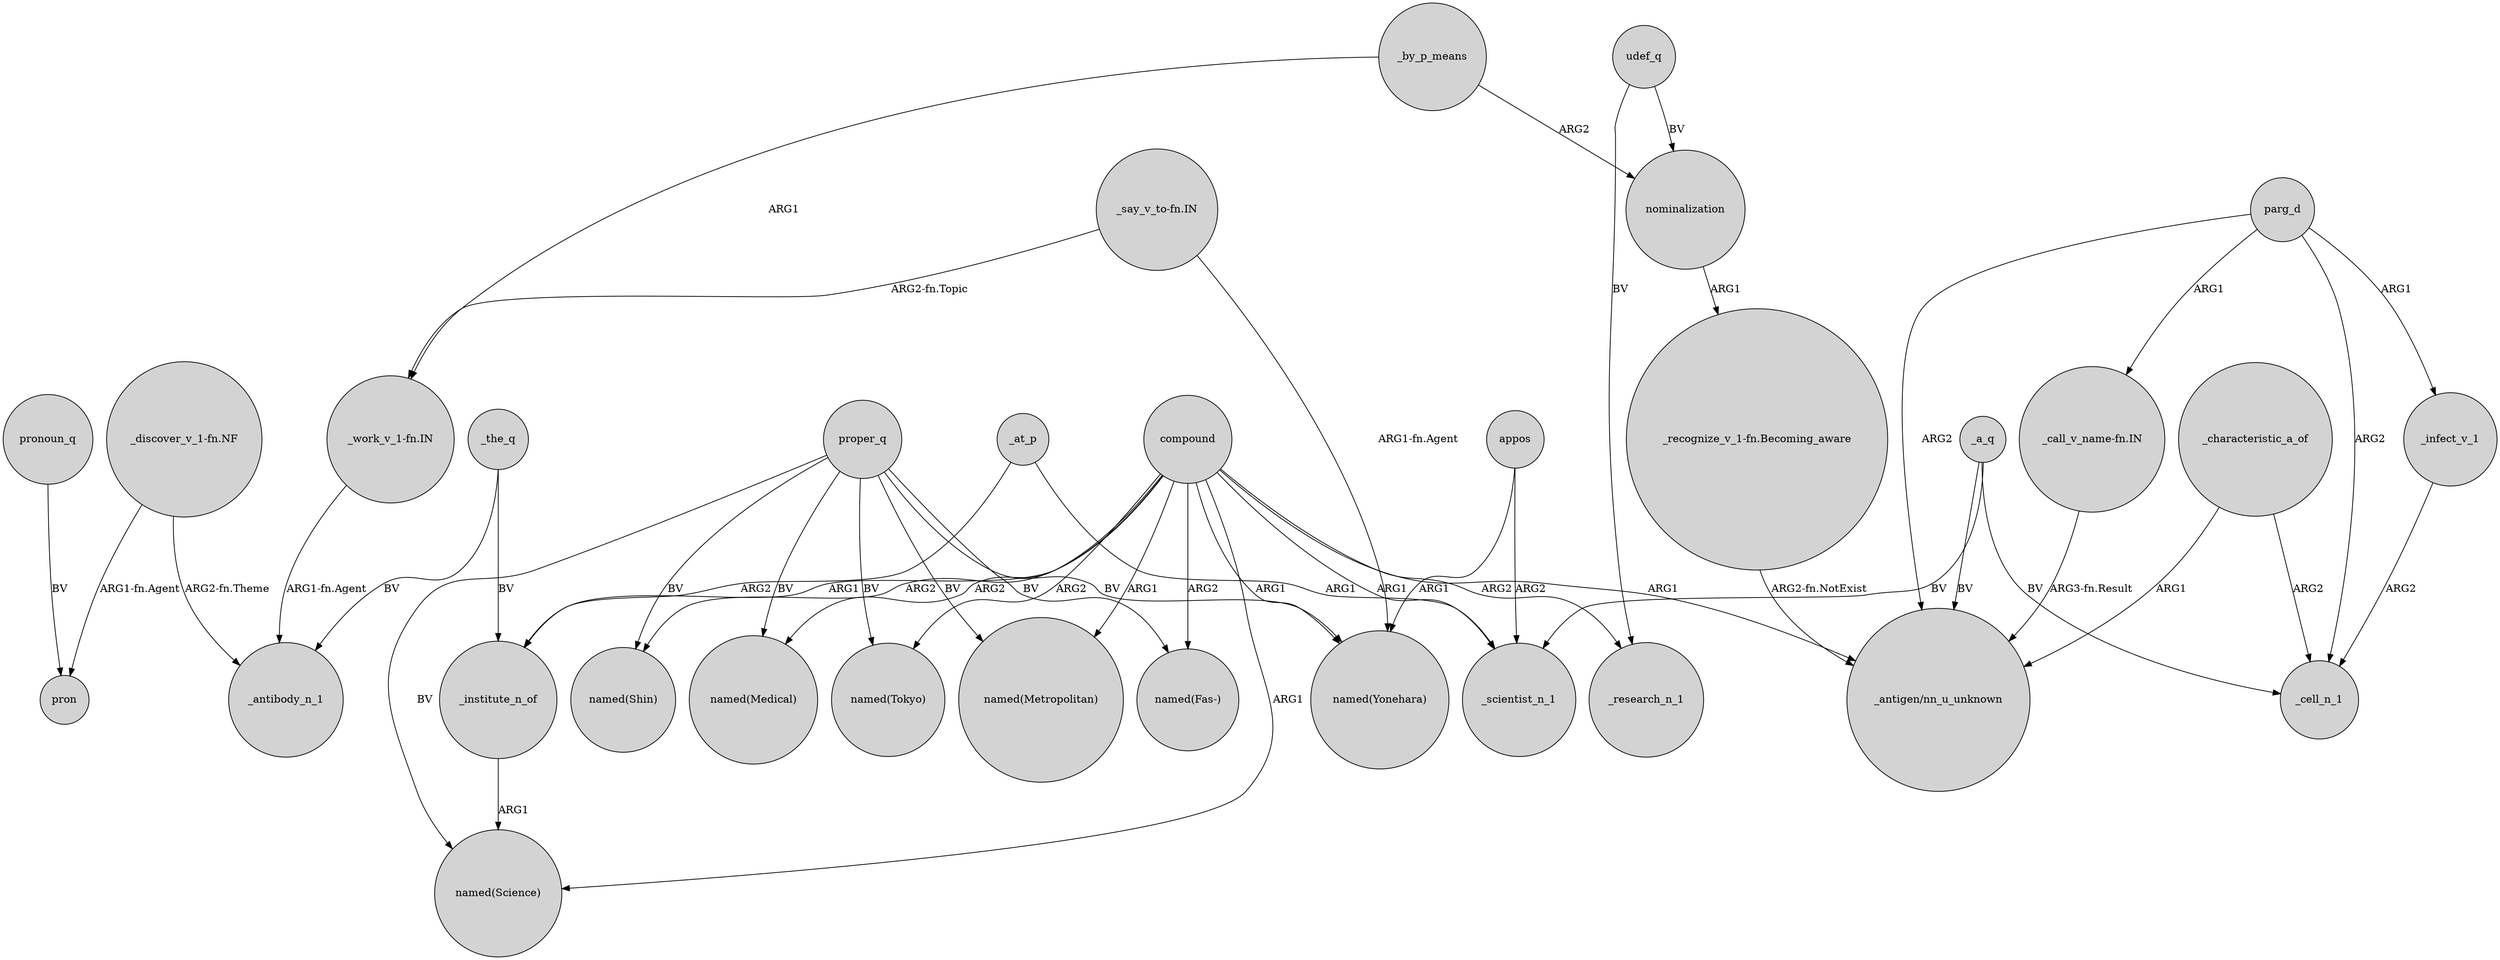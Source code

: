 digraph {
	node [shape=circle style=filled]
	_the_q -> _antibody_n_1 [label=BV]
	compound -> "named(Tokyo)" [label=ARG2]
	proper_q -> "named(Metropolitan)" [label=BV]
	compound -> "named(Science)" [label=ARG1]
	compound -> "named(Fas-)" [label=ARG2]
	_a_q -> _cell_n_1 [label=BV]
	_by_p_means -> nominalization [label=ARG2]
	_the_q -> _institute_n_of [label=BV]
	"_discover_v_1-fn.NF" -> pron [label="ARG1-fn.Agent"]
	proper_q -> "named(Shin)" [label=BV]
	_infect_v_1 -> _cell_n_1 [label=ARG2]
	udef_q -> _research_n_1 [label=BV]
	proper_q -> "named(Science)" [label=BV]
	parg_d -> "_antigen/nn_u_unknown" [label=ARG2]
	_institute_n_of -> "named(Science)" [label=ARG1]
	_characteristic_a_of -> "_antigen/nn_u_unknown" [label=ARG1]
	compound -> "named(Yonehara)" [label=ARG1]
	compound -> "named(Medical)" [label=ARG2]
	appos -> _scientist_n_1 [label=ARG2]
	"_recognize_v_1-fn.Becoming_aware" -> "_antigen/nn_u_unknown" [label="ARG2-fn.NotExist"]
	"_discover_v_1-fn.NF" -> _antibody_n_1 [label="ARG2-fn.Theme"]
	proper_q -> "named(Tokyo)" [label=BV]
	_at_p -> _scientist_n_1 [label=ARG1]
	compound -> "named(Metropolitan)" [label=ARG1]
	_at_p -> _institute_n_of [label=ARG2]
	appos -> "named(Yonehara)" [label=ARG1]
	pronoun_q -> pron [label=BV]
	parg_d -> "_call_v_name-fn.IN" [label=ARG1]
	_characteristic_a_of -> _cell_n_1 [label=ARG2]
	"_say_v_to-fn.IN" -> "named(Yonehara)" [label="ARG1-fn.Agent"]
	compound -> "named(Shin)" [label=ARG2]
	"_work_v_1-fn.IN" -> _antibody_n_1 [label="ARG1-fn.Agent"]
	parg_d -> _infect_v_1 [label=ARG1]
	"_say_v_to-fn.IN" -> "_work_v_1-fn.IN" [label="ARG2-fn.Topic"]
	udef_q -> nominalization [label=BV]
	proper_q -> "named(Medical)" [label=BV]
	proper_q -> "named(Yonehara)" [label=BV]
	parg_d -> _cell_n_1 [label=ARG2]
	_a_q -> _scientist_n_1 [label=BV]
	compound -> _scientist_n_1 [label=ARG1]
	proper_q -> "named(Fas-)" [label=BV]
	compound -> "_antigen/nn_u_unknown" [label=ARG1]
	"_call_v_name-fn.IN" -> "_antigen/nn_u_unknown" [label="ARG3-fn.Result"]
	compound -> _research_n_1 [label=ARG2]
	compound -> _institute_n_of [label=ARG1]
	_a_q -> "_antigen/nn_u_unknown" [label=BV]
	_by_p_means -> "_work_v_1-fn.IN" [label=ARG1]
	nominalization -> "_recognize_v_1-fn.Becoming_aware" [label=ARG1]
}
